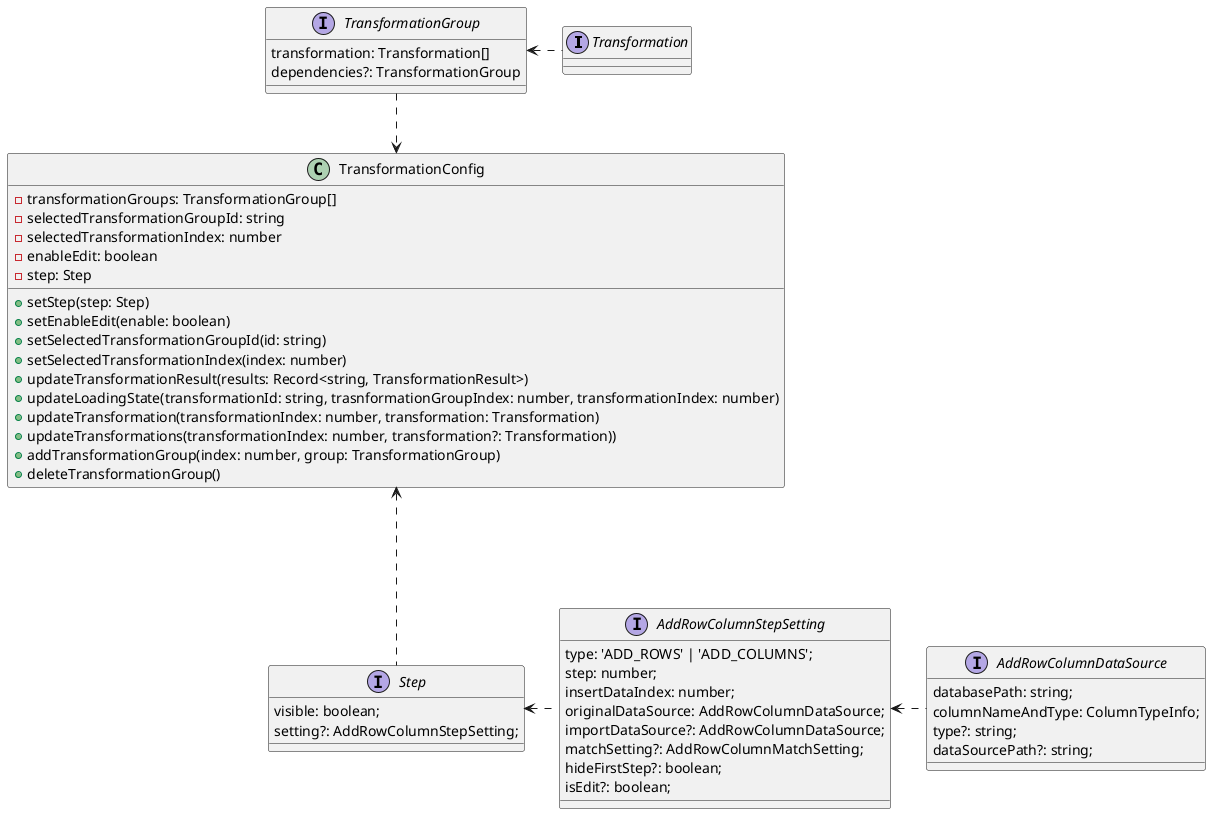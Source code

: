@startuml TransformationConfig

interface Transformation {

}

interface TransformationGroup {
    transformation: Transformation[]
    dependencies?: TransformationGroup
}

Transformation ..l-> TransformationGroup

interface AddRowColumnDataSource {
  databasePath: string;
  columnNameAndType: ColumnTypeInfo;
  type?: string;
  dataSourcePath?: string;
}

interface AddRowColumnStepSetting {
  type: 'ADD_ROWS' | 'ADD_COLUMNS';
  step: number;
  insertDataIndex: number;
  originalDataSource: AddRowColumnDataSource;
  importDataSource?: AddRowColumnDataSource;
  matchSetting?: AddRowColumnMatchSetting;
  hideFirstStep?: boolean;
  isEdit?: boolean;
}



interface Step {
  visible: boolean;
  setting?: AddRowColumnStepSetting;
}

AddRowColumnStepSetting ..l-> Step
AddRowColumnDataSource ..l-> AddRowColumnStepSetting

Step ..u-> TransformationConfig
TransformationGroup ..> TransformationConfig

class TransformationConfig {
    -transformationGroups: TransformationGroup[]
    -selectedTransformationGroupId: string
    -selectedTransformationIndex: number
    -enableEdit: boolean
    -step: Step

    +setStep(step: Step)
    +setEnableEdit(enable: boolean)
    +setSelectedTransformationGroupId(id: string)
    +setSelectedTransformationIndex(index: number)
    +updateTransformationResult(results: Record<string, TransformationResult>)
    +updateLoadingState(transformationId: string, trasnformationGroupIndex: number, transformationIndex: number)
    +updateTransformation(transformationIndex: number, transformation: Transformation)
    +updateTransformations(transformationIndex: number, transformation?: Transformation))
    +addTransformationGroup(index: number, group: TransformationGroup)
    +deleteTransformationGroup()
}

@enduml